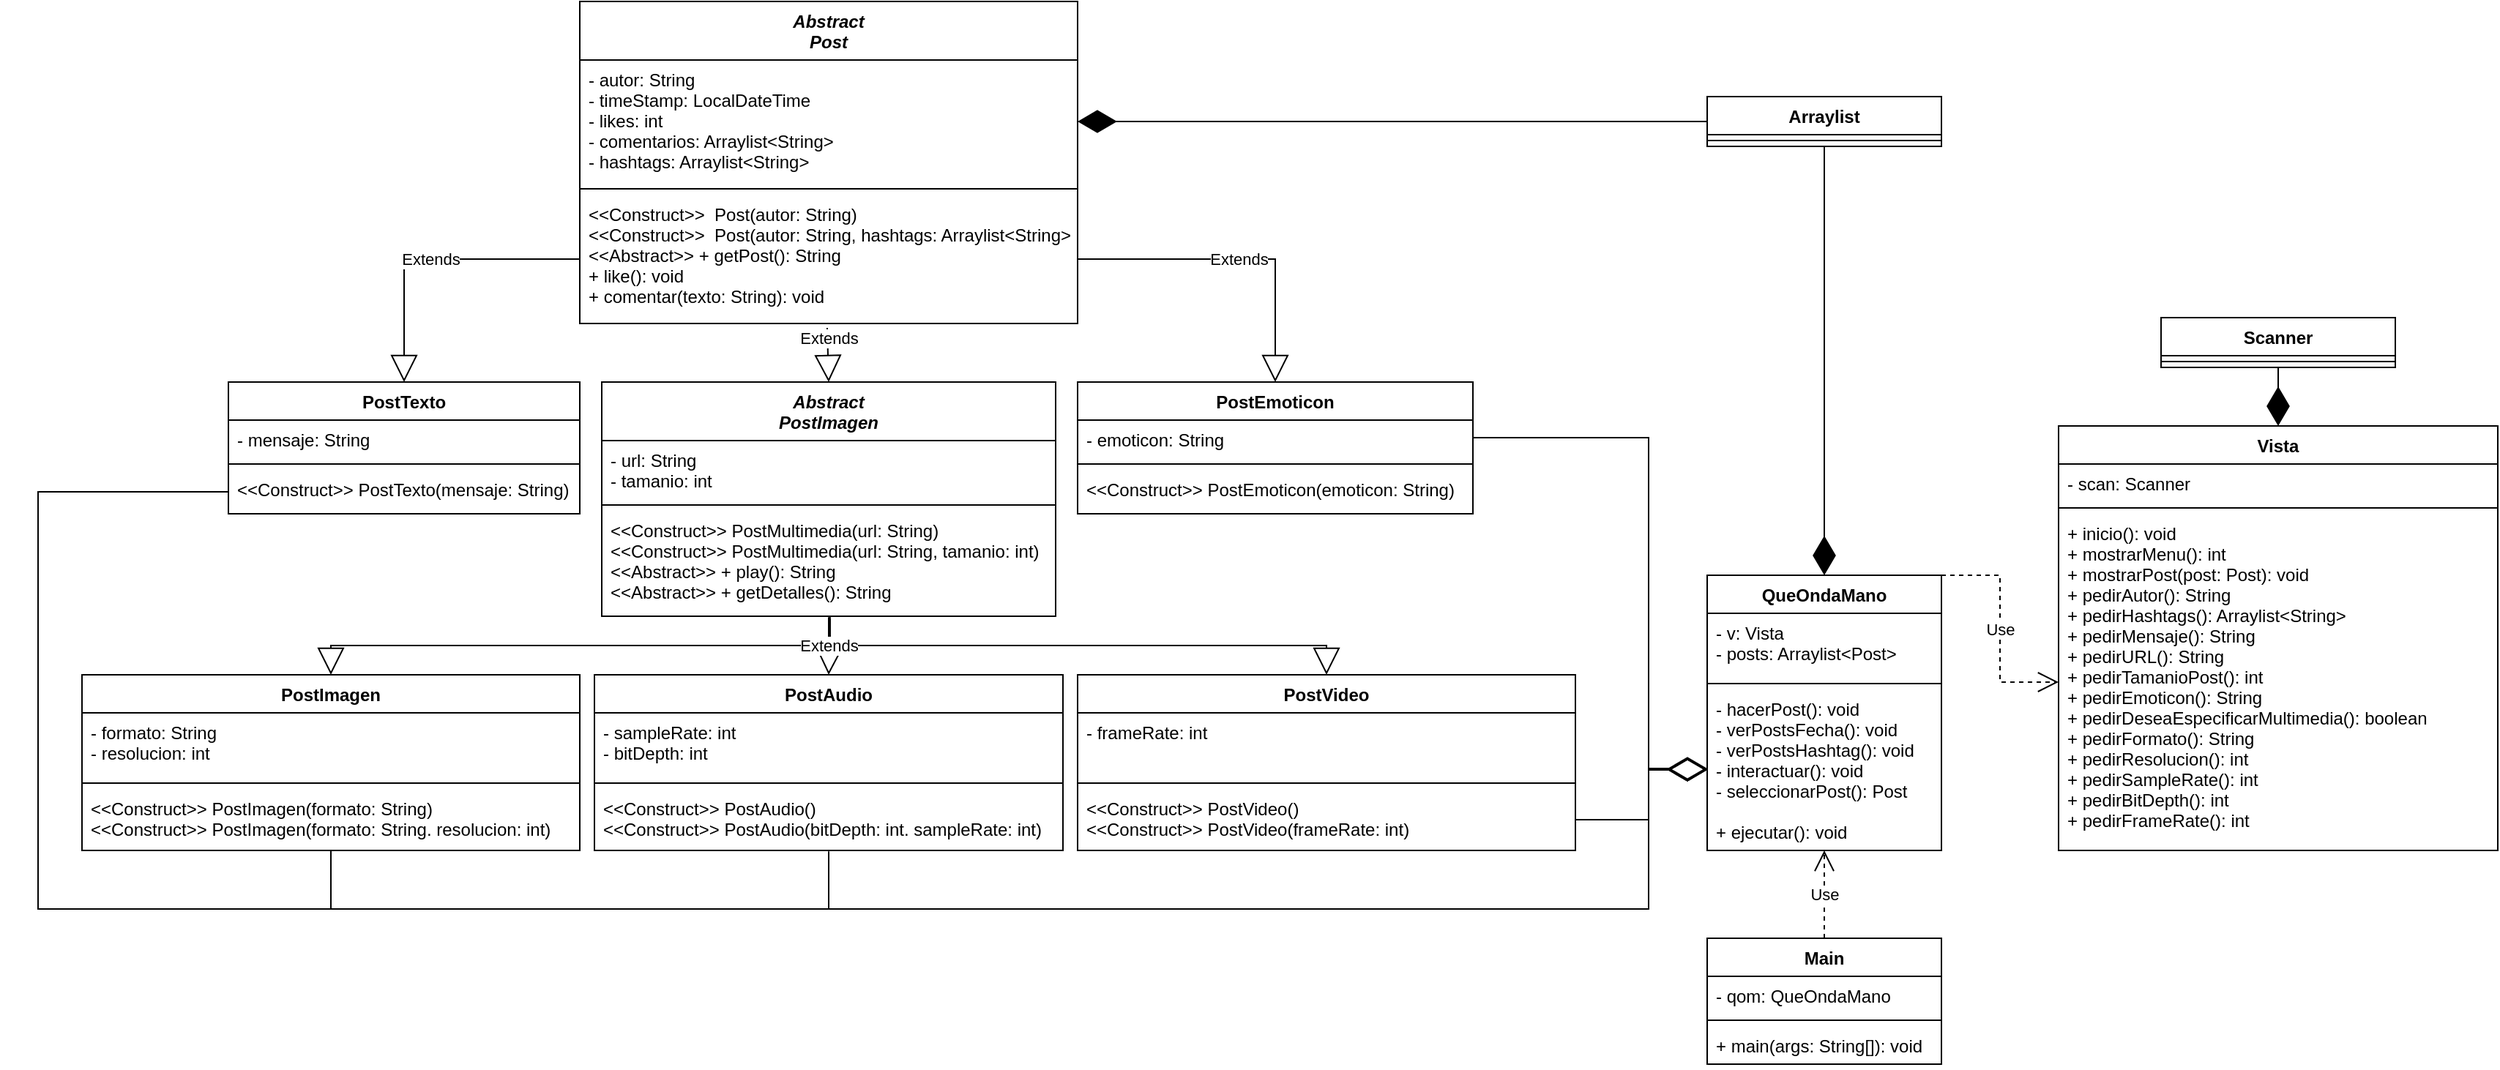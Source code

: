 <mxfile version="15.5.8" type="device"><diagram id="GBlknMQEtHO-7GRD7Pzu" name="Page-1"><mxGraphModel dx="1455" dy="645" grid="1" gridSize="10" guides="1" tooltips="1" connect="1" arrows="1" fold="1" page="1" pageScale="1" pageWidth="850" pageHeight="1100" math="0" shadow="0"><root><mxCell id="0"/><mxCell id="1" parent="0"/><mxCell id="OxN6JfUQxnqRxjWBIrKw-1" value="Vista" style="swimlane;fontStyle=1;align=center;verticalAlign=top;childLayout=stackLayout;horizontal=1;startSize=26;horizontalStack=0;resizeParent=1;resizeParentMax=0;resizeLast=0;collapsible=1;marginBottom=0;" vertex="1" parent="1"><mxGeometry x="1860" y="590" width="300" height="290" as="geometry"/></mxCell><mxCell id="OxN6JfUQxnqRxjWBIrKw-2" value="- scan: Scanner" style="text;strokeColor=none;fillColor=none;align=left;verticalAlign=top;spacingLeft=4;spacingRight=4;overflow=hidden;rotatable=0;points=[[0,0.5],[1,0.5]];portConstraint=eastwest;" vertex="1" parent="OxN6JfUQxnqRxjWBIrKw-1"><mxGeometry y="26" width="300" height="26" as="geometry"/></mxCell><mxCell id="OxN6JfUQxnqRxjWBIrKw-3" value="" style="line;strokeWidth=1;fillColor=none;align=left;verticalAlign=middle;spacingTop=-1;spacingLeft=3;spacingRight=3;rotatable=0;labelPosition=right;points=[];portConstraint=eastwest;" vertex="1" parent="OxN6JfUQxnqRxjWBIrKw-1"><mxGeometry y="52" width="300" height="8" as="geometry"/></mxCell><mxCell id="OxN6JfUQxnqRxjWBIrKw-4" value="+ inicio(): void&#10;+ mostrarMenu(): int&#10;+ mostrarPost(post: Post): void&#10;+ pedirAutor(): String&#10;+ pedirHashtags(): Arraylist&lt;String&gt;&#10;+ pedirMensaje(): String&#10;+ pedirURL(): String&#10;+ pedirTamanioPost(): int&#10;+ pedirEmoticon(): String&#10;+ pedirDeseaEspecificarMultimedia(): boolean&#10;+ pedirFormato(): String&#10;+ pedirResolucion(): int&#10;+ pedirSampleRate(): int&#10;+ pedirBitDepth(): int&#10;+ pedirFrameRate(): int" style="text;strokeColor=none;fillColor=none;align=left;verticalAlign=top;spacingLeft=4;spacingRight=4;overflow=hidden;rotatable=0;points=[[0,0.5],[1,0.5]];portConstraint=eastwest;" vertex="1" parent="OxN6JfUQxnqRxjWBIrKw-1"><mxGeometry y="60" width="300" height="230" as="geometry"/></mxCell><mxCell id="OxN6JfUQxnqRxjWBIrKw-5" value="Abstract&#10;Post" style="swimlane;fontStyle=3;align=center;verticalAlign=top;childLayout=stackLayout;horizontal=1;startSize=40;horizontalStack=0;resizeParent=1;resizeParentMax=0;resizeLast=0;collapsible=1;marginBottom=0;" vertex="1" parent="1"><mxGeometry x="850" y="300" width="340" height="220" as="geometry"/></mxCell><mxCell id="OxN6JfUQxnqRxjWBIrKw-6" value="- autor: String&#10;- timeStamp: LocalDateTime&#10;- likes: int&#10;- comentarios: Arraylist&lt;String&gt;&#10;- hashtags: Arraylist&lt;String&gt;" style="text;strokeColor=none;fillColor=none;align=left;verticalAlign=top;spacingLeft=4;spacingRight=4;overflow=hidden;rotatable=0;points=[[0,0.5],[1,0.5]];portConstraint=eastwest;" vertex="1" parent="OxN6JfUQxnqRxjWBIrKw-5"><mxGeometry y="40" width="340" height="84" as="geometry"/></mxCell><mxCell id="OxN6JfUQxnqRxjWBIrKw-7" value="" style="line;strokeWidth=1;fillColor=none;align=left;verticalAlign=middle;spacingTop=-1;spacingLeft=3;spacingRight=3;rotatable=0;labelPosition=right;points=[];portConstraint=eastwest;" vertex="1" parent="OxN6JfUQxnqRxjWBIrKw-5"><mxGeometry y="124" width="340" height="8" as="geometry"/></mxCell><mxCell id="OxN6JfUQxnqRxjWBIrKw-8" value="&lt;&lt;Construct&gt;&gt;  Post(autor: String)&#10;&lt;&lt;Construct&gt;&gt;  Post(autor: String, hashtags: Arraylist&lt;String&gt;)&#10;&lt;&lt;Abstract&gt;&gt; + getPost(): String&#10;+ like(): void&#10;+ comentar(texto: String): void&#10;" style="text;strokeColor=none;fillColor=none;align=left;verticalAlign=top;spacingLeft=4;spacingRight=4;overflow=hidden;rotatable=0;points=[[0,0.5],[1,0.5]];portConstraint=eastwest;" vertex="1" parent="OxN6JfUQxnqRxjWBIrKw-5"><mxGeometry y="132" width="340" height="88" as="geometry"/></mxCell><mxCell id="OxN6JfUQxnqRxjWBIrKw-9" value="PostTexto" style="swimlane;fontStyle=1;align=center;verticalAlign=top;childLayout=stackLayout;horizontal=1;startSize=26;horizontalStack=0;resizeParent=1;resizeParentMax=0;resizeLast=0;collapsible=1;marginBottom=0;" vertex="1" parent="1"><mxGeometry x="610" y="560" width="240" height="90" as="geometry"/></mxCell><mxCell id="OxN6JfUQxnqRxjWBIrKw-10" value="- mensaje: String" style="text;strokeColor=none;fillColor=none;align=left;verticalAlign=top;spacingLeft=4;spacingRight=4;overflow=hidden;rotatable=0;points=[[0,0.5],[1,0.5]];portConstraint=eastwest;" vertex="1" parent="OxN6JfUQxnqRxjWBIrKw-9"><mxGeometry y="26" width="240" height="26" as="geometry"/></mxCell><mxCell id="OxN6JfUQxnqRxjWBIrKw-11" value="" style="line;strokeWidth=1;fillColor=none;align=left;verticalAlign=middle;spacingTop=-1;spacingLeft=3;spacingRight=3;rotatable=0;labelPosition=right;points=[];portConstraint=eastwest;" vertex="1" parent="OxN6JfUQxnqRxjWBIrKw-9"><mxGeometry y="52" width="240" height="8" as="geometry"/></mxCell><mxCell id="OxN6JfUQxnqRxjWBIrKw-12" value="&lt;&lt;Construct&gt;&gt; PostTexto(mensaje: String)" style="text;strokeColor=none;fillColor=none;align=left;verticalAlign=top;spacingLeft=4;spacingRight=4;overflow=hidden;rotatable=0;points=[[0,0.5],[1,0.5]];portConstraint=eastwest;" vertex="1" parent="OxN6JfUQxnqRxjWBIrKw-9"><mxGeometry y="60" width="240" height="30" as="geometry"/></mxCell><mxCell id="OxN6JfUQxnqRxjWBIrKw-13" value="Abstract&#10;PostImagen" style="swimlane;fontStyle=3;align=center;verticalAlign=top;childLayout=stackLayout;horizontal=1;startSize=40;horizontalStack=0;resizeParent=1;resizeParentMax=0;resizeLast=0;collapsible=1;marginBottom=0;" vertex="1" parent="1"><mxGeometry x="865" y="560" width="310" height="160" as="geometry"/></mxCell><mxCell id="OxN6JfUQxnqRxjWBIrKw-14" value="- url: String&#10;- tamanio: int" style="text;strokeColor=none;fillColor=none;align=left;verticalAlign=top;spacingLeft=4;spacingRight=4;overflow=hidden;rotatable=0;points=[[0,0.5],[1,0.5]];portConstraint=eastwest;" vertex="1" parent="OxN6JfUQxnqRxjWBIrKw-13"><mxGeometry y="40" width="310" height="40" as="geometry"/></mxCell><mxCell id="OxN6JfUQxnqRxjWBIrKw-15" value="" style="line;strokeWidth=1;fillColor=none;align=left;verticalAlign=middle;spacingTop=-1;spacingLeft=3;spacingRight=3;rotatable=0;labelPosition=right;points=[];portConstraint=eastwest;" vertex="1" parent="OxN6JfUQxnqRxjWBIrKw-13"><mxGeometry y="80" width="310" height="8" as="geometry"/></mxCell><mxCell id="OxN6JfUQxnqRxjWBIrKw-16" value="&lt;&lt;Construct&gt;&gt; PostMultimedia(url: String)&#10;&lt;&lt;Construct&gt;&gt; PostMultimedia(url: String, tamanio: int)&#10;&lt;&lt;Abstract&gt;&gt; + play(): String&#10;&lt;&lt;Abstract&gt;&gt; + getDetalles(): String" style="text;strokeColor=none;fillColor=none;align=left;verticalAlign=top;spacingLeft=4;spacingRight=4;overflow=hidden;rotatable=0;points=[[0,0.5],[1,0.5]];portConstraint=eastwest;" vertex="1" parent="OxN6JfUQxnqRxjWBIrKw-13"><mxGeometry y="88" width="310" height="72" as="geometry"/></mxCell><mxCell id="OxN6JfUQxnqRxjWBIrKw-17" value="PostEmoticon" style="swimlane;fontStyle=1;align=center;verticalAlign=top;childLayout=stackLayout;horizontal=1;startSize=26;horizontalStack=0;resizeParent=1;resizeParentMax=0;resizeLast=0;collapsible=1;marginBottom=0;" vertex="1" parent="1"><mxGeometry x="1190" y="560" width="270" height="90" as="geometry"/></mxCell><mxCell id="OxN6JfUQxnqRxjWBIrKw-18" value="- emoticon: String" style="text;strokeColor=none;fillColor=none;align=left;verticalAlign=top;spacingLeft=4;spacingRight=4;overflow=hidden;rotatable=0;points=[[0,0.5],[1,0.5]];portConstraint=eastwest;" vertex="1" parent="OxN6JfUQxnqRxjWBIrKw-17"><mxGeometry y="26" width="270" height="26" as="geometry"/></mxCell><mxCell id="OxN6JfUQxnqRxjWBIrKw-19" value="" style="line;strokeWidth=1;fillColor=none;align=left;verticalAlign=middle;spacingTop=-1;spacingLeft=3;spacingRight=3;rotatable=0;labelPosition=right;points=[];portConstraint=eastwest;" vertex="1" parent="OxN6JfUQxnqRxjWBIrKw-17"><mxGeometry y="52" width="270" height="8" as="geometry"/></mxCell><mxCell id="OxN6JfUQxnqRxjWBIrKw-20" value="&lt;&lt;Construct&gt;&gt; PostEmoticon(emoticon: String)" style="text;strokeColor=none;fillColor=none;align=left;verticalAlign=top;spacingLeft=4;spacingRight=4;overflow=hidden;rotatable=0;points=[[0,0.5],[1,0.5]];portConstraint=eastwest;" vertex="1" parent="OxN6JfUQxnqRxjWBIrKw-17"><mxGeometry y="60" width="270" height="30" as="geometry"/></mxCell><mxCell id="OxN6JfUQxnqRxjWBIrKw-21" value="PostImagen" style="swimlane;fontStyle=1;align=center;verticalAlign=top;childLayout=stackLayout;horizontal=1;startSize=26;horizontalStack=0;resizeParent=1;resizeParentMax=0;resizeLast=0;collapsible=1;marginBottom=0;" vertex="1" parent="1"><mxGeometry x="510" y="760" width="340" height="120" as="geometry"/></mxCell><mxCell id="OxN6JfUQxnqRxjWBIrKw-22" value="- formato: String&#10;- resolucion: int" style="text;strokeColor=none;fillColor=none;align=left;verticalAlign=top;spacingLeft=4;spacingRight=4;overflow=hidden;rotatable=0;points=[[0,0.5],[1,0.5]];portConstraint=eastwest;" vertex="1" parent="OxN6JfUQxnqRxjWBIrKw-21"><mxGeometry y="26" width="340" height="44" as="geometry"/></mxCell><mxCell id="OxN6JfUQxnqRxjWBIrKw-23" value="" style="line;strokeWidth=1;fillColor=none;align=left;verticalAlign=middle;spacingTop=-1;spacingLeft=3;spacingRight=3;rotatable=0;labelPosition=right;points=[];portConstraint=eastwest;" vertex="1" parent="OxN6JfUQxnqRxjWBIrKw-21"><mxGeometry y="70" width="340" height="8" as="geometry"/></mxCell><mxCell id="OxN6JfUQxnqRxjWBIrKw-24" value="&lt;&lt;Construct&gt;&gt; PostImagen(formato: String)&#10;&lt;&lt;Construct&gt;&gt; PostImagen(formato: String. resolucion: int)" style="text;strokeColor=none;fillColor=none;align=left;verticalAlign=top;spacingLeft=4;spacingRight=4;overflow=hidden;rotatable=0;points=[[0,0.5],[1,0.5]];portConstraint=eastwest;" vertex="1" parent="OxN6JfUQxnqRxjWBIrKw-21"><mxGeometry y="78" width="340" height="42" as="geometry"/></mxCell><mxCell id="OxN6JfUQxnqRxjWBIrKw-25" value="PostAudio" style="swimlane;fontStyle=1;align=center;verticalAlign=top;childLayout=stackLayout;horizontal=1;startSize=26;horizontalStack=0;resizeParent=1;resizeParentMax=0;resizeLast=0;collapsible=1;marginBottom=0;" vertex="1" parent="1"><mxGeometry x="860" y="760" width="320" height="120" as="geometry"/></mxCell><mxCell id="OxN6JfUQxnqRxjWBIrKw-26" value="- sampleRate: int&#10;- bitDepth: int" style="text;strokeColor=none;fillColor=none;align=left;verticalAlign=top;spacingLeft=4;spacingRight=4;overflow=hidden;rotatable=0;points=[[0,0.5],[1,0.5]];portConstraint=eastwest;" vertex="1" parent="OxN6JfUQxnqRxjWBIrKw-25"><mxGeometry y="26" width="320" height="44" as="geometry"/></mxCell><mxCell id="OxN6JfUQxnqRxjWBIrKw-27" value="" style="line;strokeWidth=1;fillColor=none;align=left;verticalAlign=middle;spacingTop=-1;spacingLeft=3;spacingRight=3;rotatable=0;labelPosition=right;points=[];portConstraint=eastwest;" vertex="1" parent="OxN6JfUQxnqRxjWBIrKw-25"><mxGeometry y="70" width="320" height="8" as="geometry"/></mxCell><mxCell id="OxN6JfUQxnqRxjWBIrKw-28" value="&lt;&lt;Construct&gt;&gt; PostAudio()&#10;&lt;&lt;Construct&gt;&gt; PostAudio(bitDepth: int. sampleRate: int)" style="text;strokeColor=none;fillColor=none;align=left;verticalAlign=top;spacingLeft=4;spacingRight=4;overflow=hidden;rotatable=0;points=[[0,0.5],[1,0.5]];portConstraint=eastwest;" vertex="1" parent="OxN6JfUQxnqRxjWBIrKw-25"><mxGeometry y="78" width="320" height="42" as="geometry"/></mxCell><mxCell id="OxN6JfUQxnqRxjWBIrKw-33" value="PostVideo" style="swimlane;fontStyle=1;align=center;verticalAlign=top;childLayout=stackLayout;horizontal=1;startSize=26;horizontalStack=0;resizeParent=1;resizeParentMax=0;resizeLast=0;collapsible=1;marginBottom=0;" vertex="1" parent="1"><mxGeometry x="1190" y="760" width="340" height="120" as="geometry"/></mxCell><mxCell id="OxN6JfUQxnqRxjWBIrKw-34" value="- frameRate: int" style="text;strokeColor=none;fillColor=none;align=left;verticalAlign=top;spacingLeft=4;spacingRight=4;overflow=hidden;rotatable=0;points=[[0,0.5],[1,0.5]];portConstraint=eastwest;" vertex="1" parent="OxN6JfUQxnqRxjWBIrKw-33"><mxGeometry y="26" width="340" height="44" as="geometry"/></mxCell><mxCell id="OxN6JfUQxnqRxjWBIrKw-35" value="" style="line;strokeWidth=1;fillColor=none;align=left;verticalAlign=middle;spacingTop=-1;spacingLeft=3;spacingRight=3;rotatable=0;labelPosition=right;points=[];portConstraint=eastwest;" vertex="1" parent="OxN6JfUQxnqRxjWBIrKw-33"><mxGeometry y="70" width="340" height="8" as="geometry"/></mxCell><mxCell id="OxN6JfUQxnqRxjWBIrKw-36" value="&lt;&lt;Construct&gt;&gt; PostVideo()&#10;&lt;&lt;Construct&gt;&gt; PostVideo(frameRate: int)&#10;" style="text;strokeColor=none;fillColor=none;align=left;verticalAlign=top;spacingLeft=4;spacingRight=4;overflow=hidden;rotatable=0;points=[[0,0.5],[1,0.5]];portConstraint=eastwest;" vertex="1" parent="OxN6JfUQxnqRxjWBIrKw-33"><mxGeometry y="78" width="340" height="42" as="geometry"/></mxCell><mxCell id="OxN6JfUQxnqRxjWBIrKw-37" value="QueOndaMano" style="swimlane;fontStyle=1;align=center;verticalAlign=top;childLayout=stackLayout;horizontal=1;startSize=26;horizontalStack=0;resizeParent=1;resizeParentMax=0;resizeLast=0;collapsible=1;marginBottom=0;" vertex="1" parent="1"><mxGeometry x="1620" y="692" width="160" height="188" as="geometry"/></mxCell><mxCell id="OxN6JfUQxnqRxjWBIrKw-38" value="- v: Vista&#10;- posts: Arraylist&lt;Post&gt;" style="text;strokeColor=none;fillColor=none;align=left;verticalAlign=top;spacingLeft=4;spacingRight=4;overflow=hidden;rotatable=0;points=[[0,0.5],[1,0.5]];portConstraint=eastwest;" vertex="1" parent="OxN6JfUQxnqRxjWBIrKw-37"><mxGeometry y="26" width="160" height="44" as="geometry"/></mxCell><mxCell id="OxN6JfUQxnqRxjWBIrKw-39" value="" style="line;strokeWidth=1;fillColor=none;align=left;verticalAlign=middle;spacingTop=-1;spacingLeft=3;spacingRight=3;rotatable=0;labelPosition=right;points=[];portConstraint=eastwest;" vertex="1" parent="OxN6JfUQxnqRxjWBIrKw-37"><mxGeometry y="70" width="160" height="8" as="geometry"/></mxCell><mxCell id="OxN6JfUQxnqRxjWBIrKw-40" value="- hacerPost(): void&#10;- verPostsFecha(): void&#10;- verPostsHashtag(): void&#10;- interactuar(): void&#10;- seleccionarPost(): Post&#10;&#10;+ ejecutar(): void" style="text;strokeColor=none;fillColor=none;align=left;verticalAlign=top;spacingLeft=4;spacingRight=4;overflow=hidden;rotatable=0;points=[[0,0.5],[1,0.5]];portConstraint=eastwest;" vertex="1" parent="OxN6JfUQxnqRxjWBIrKw-37"><mxGeometry y="78" width="160" height="110" as="geometry"/></mxCell><mxCell id="OxN6JfUQxnqRxjWBIrKw-41" value="Main" style="swimlane;fontStyle=1;align=center;verticalAlign=top;childLayout=stackLayout;horizontal=1;startSize=26;horizontalStack=0;resizeParent=1;resizeParentMax=0;resizeLast=0;collapsible=1;marginBottom=0;" vertex="1" parent="1"><mxGeometry x="1620" y="940" width="160" height="86" as="geometry"/></mxCell><mxCell id="OxN6JfUQxnqRxjWBIrKw-42" value="- qom: QueOndaMano" style="text;strokeColor=none;fillColor=none;align=left;verticalAlign=top;spacingLeft=4;spacingRight=4;overflow=hidden;rotatable=0;points=[[0,0.5],[1,0.5]];portConstraint=eastwest;" vertex="1" parent="OxN6JfUQxnqRxjWBIrKw-41"><mxGeometry y="26" width="160" height="26" as="geometry"/></mxCell><mxCell id="OxN6JfUQxnqRxjWBIrKw-43" value="" style="line;strokeWidth=1;fillColor=none;align=left;verticalAlign=middle;spacingTop=-1;spacingLeft=3;spacingRight=3;rotatable=0;labelPosition=right;points=[];portConstraint=eastwest;" vertex="1" parent="OxN6JfUQxnqRxjWBIrKw-41"><mxGeometry y="52" width="160" height="8" as="geometry"/></mxCell><mxCell id="OxN6JfUQxnqRxjWBIrKw-44" value="+ main(args: String[]): void" style="text;strokeColor=none;fillColor=none;align=left;verticalAlign=top;spacingLeft=4;spacingRight=4;overflow=hidden;rotatable=0;points=[[0,0.5],[1,0.5]];portConstraint=eastwest;" vertex="1" parent="OxN6JfUQxnqRxjWBIrKw-41"><mxGeometry y="60" width="160" height="26" as="geometry"/></mxCell><mxCell id="OxN6JfUQxnqRxjWBIrKw-45" value="Scanner" style="swimlane;fontStyle=1;align=center;verticalAlign=top;childLayout=stackLayout;horizontal=1;startSize=26;horizontalStack=0;resizeParent=1;resizeParentMax=0;resizeLast=0;collapsible=1;marginBottom=0;" vertex="1" parent="1"><mxGeometry x="1930" y="516" width="160" height="34" as="geometry"/></mxCell><mxCell id="OxN6JfUQxnqRxjWBIrKw-47" value="" style="line;strokeWidth=1;fillColor=none;align=left;verticalAlign=middle;spacingTop=-1;spacingLeft=3;spacingRight=3;rotatable=0;labelPosition=right;points=[];portConstraint=eastwest;" vertex="1" parent="OxN6JfUQxnqRxjWBIrKw-45"><mxGeometry y="26" width="160" height="8" as="geometry"/></mxCell><mxCell id="OxN6JfUQxnqRxjWBIrKw-49" value="Arraylist" style="swimlane;fontStyle=1;align=center;verticalAlign=top;childLayout=stackLayout;horizontal=1;startSize=26;horizontalStack=0;resizeParent=1;resizeParentMax=0;resizeLast=0;collapsible=1;marginBottom=0;" vertex="1" parent="1"><mxGeometry x="1620" y="365" width="160" height="34" as="geometry"/></mxCell><mxCell id="OxN6JfUQxnqRxjWBIrKw-50" value="" style="line;strokeWidth=1;fillColor=none;align=left;verticalAlign=middle;spacingTop=-1;spacingLeft=3;spacingRight=3;rotatable=0;labelPosition=right;points=[];portConstraint=eastwest;" vertex="1" parent="OxN6JfUQxnqRxjWBIrKw-49"><mxGeometry y="26" width="160" height="8" as="geometry"/></mxCell><mxCell id="OxN6JfUQxnqRxjWBIrKw-52" value="Extends" style="endArrow=block;endSize=16;endFill=0;html=1;rounded=0;exitX=1;exitY=0.5;exitDx=0;exitDy=0;entryX=0.5;entryY=0;entryDx=0;entryDy=0;" edge="1" parent="1" source="OxN6JfUQxnqRxjWBIrKw-8" target="OxN6JfUQxnqRxjWBIrKw-17"><mxGeometry width="160" relative="1" as="geometry"><mxPoint x="1270" y="330" as="sourcePoint"/><mxPoint x="1430" y="330" as="targetPoint"/><Array as="points"><mxPoint x="1325" y="476"/></Array></mxGeometry></mxCell><mxCell id="OxN6JfUQxnqRxjWBIrKw-53" value="Extends" style="endArrow=block;endSize=16;endFill=0;html=1;rounded=0;exitX=0;exitY=0.5;exitDx=0;exitDy=0;entryX=0.5;entryY=0;entryDx=0;entryDy=0;" edge="1" parent="1" source="OxN6JfUQxnqRxjWBIrKw-8" target="OxN6JfUQxnqRxjWBIrKw-9"><mxGeometry width="160" relative="1" as="geometry"><mxPoint x="620" y="420" as="sourcePoint"/><mxPoint x="780" y="420" as="targetPoint"/><Array as="points"><mxPoint x="730" y="476"/></Array></mxGeometry></mxCell><mxCell id="OxN6JfUQxnqRxjWBIrKw-54" value="Extends" style="endArrow=block;endSize=16;endFill=0;html=1;rounded=0;exitX=0.497;exitY=1.034;exitDx=0;exitDy=0;exitPerimeter=0;entryX=0.5;entryY=0;entryDx=0;entryDy=0;" edge="1" parent="1" source="OxN6JfUQxnqRxjWBIrKw-8" target="OxN6JfUQxnqRxjWBIrKw-13"><mxGeometry x="-0.62" y="1" width="160" relative="1" as="geometry"><mxPoint x="1250" y="710" as="sourcePoint"/><mxPoint x="1410" y="710" as="targetPoint"/><mxPoint as="offset"/></mxGeometry></mxCell><mxCell id="OxN6JfUQxnqRxjWBIrKw-56" value="" style="endArrow=block;endSize=16;endFill=0;html=1;rounded=0;exitX=0.503;exitY=1.022;exitDx=0;exitDy=0;exitPerimeter=0;entryX=0.5;entryY=0;entryDx=0;entryDy=0;" edge="1" parent="1" source="OxN6JfUQxnqRxjWBIrKw-16" target="OxN6JfUQxnqRxjWBIrKw-33"><mxGeometry x="0.205" y="10" width="160" relative="1" as="geometry"><mxPoint x="1220" y="700" as="sourcePoint"/><mxPoint x="1380" y="700" as="targetPoint"/><Array as="points"><mxPoint x="1021" y="740"/><mxPoint x="1360" y="740"/></Array><mxPoint as="offset"/></mxGeometry></mxCell><mxCell id="OxN6JfUQxnqRxjWBIrKw-57" value="" style="endArrow=block;endSize=16;endFill=0;html=1;rounded=0;exitX=0.5;exitY=1.009;exitDx=0;exitDy=0;exitPerimeter=0;entryX=0.5;entryY=0;entryDx=0;entryDy=0;" edge="1" parent="1" source="OxN6JfUQxnqRxjWBIrKw-16" target="OxN6JfUQxnqRxjWBIrKw-21"><mxGeometry x="0.262" y="-30" width="160" relative="1" as="geometry"><mxPoint x="870" y="930" as="sourcePoint"/><mxPoint x="1030" y="930" as="targetPoint"/><Array as="points"><mxPoint x="1020" y="740"/><mxPoint x="680" y="740"/></Array><mxPoint x="-1" as="offset"/></mxGeometry></mxCell><mxCell id="OxN6JfUQxnqRxjWBIrKw-58" value="Extends" style="endArrow=block;endSize=16;endFill=0;html=1;rounded=0;exitX=0.503;exitY=0.996;exitDx=0;exitDy=0;exitPerimeter=0;entryX=0.5;entryY=0;entryDx=0;entryDy=0;" edge="1" parent="1" source="OxN6JfUQxnqRxjWBIrKw-16" target="OxN6JfUQxnqRxjWBIrKw-25"><mxGeometry width="160" relative="1" as="geometry"><mxPoint x="970" y="900" as="sourcePoint"/><mxPoint x="1130" y="900" as="targetPoint"/></mxGeometry></mxCell><mxCell id="OxN6JfUQxnqRxjWBIrKw-61" value="" style="endArrow=diamondThin;endFill=1;endSize=24;html=1;rounded=0;exitX=0.5;exitY=1;exitDx=0;exitDy=0;entryX=0.5;entryY=0;entryDx=0;entryDy=0;" edge="1" parent="1" source="OxN6JfUQxnqRxjWBIrKw-45" target="OxN6JfUQxnqRxjWBIrKw-1"><mxGeometry width="160" relative="1" as="geometry"><mxPoint x="2030" y="560" as="sourcePoint"/><mxPoint x="2190" y="560" as="targetPoint"/></mxGeometry></mxCell><mxCell id="OxN6JfUQxnqRxjWBIrKw-62" value="Use" style="endArrow=open;endSize=12;dashed=1;html=1;rounded=0;exitX=1;exitY=0;exitDx=0;exitDy=0;entryX=0;entryY=0.5;entryDx=0;entryDy=0;" edge="1" parent="1" source="OxN6JfUQxnqRxjWBIrKw-37" target="OxN6JfUQxnqRxjWBIrKw-4"><mxGeometry width="160" relative="1" as="geometry"><mxPoint x="1830" y="910" as="sourcePoint"/><mxPoint x="1990" y="910" as="targetPoint"/><Array as="points"><mxPoint x="1820" y="692"/><mxPoint x="1820" y="765"/></Array></mxGeometry></mxCell><mxCell id="OxN6JfUQxnqRxjWBIrKw-63" value="Use" style="endArrow=open;endSize=12;dashed=1;html=1;rounded=0;exitX=0.5;exitY=0;exitDx=0;exitDy=0;entryX=0.5;entryY=1;entryDx=0;entryDy=0;entryPerimeter=0;" edge="1" parent="1" source="OxN6JfUQxnqRxjWBIrKw-41" target="OxN6JfUQxnqRxjWBIrKw-40"><mxGeometry width="160" relative="1" as="geometry"><mxPoint x="1530" y="980" as="sourcePoint"/><mxPoint x="1690" y="980" as="targetPoint"/></mxGeometry></mxCell><mxCell id="OxN6JfUQxnqRxjWBIrKw-64" value="" style="endArrow=diamondThin;endFill=0;endSize=24;html=1;rounded=0;exitX=1;exitY=0.5;exitDx=0;exitDy=0;entryX=0;entryY=0.5;entryDx=0;entryDy=0;" edge="1" parent="1"><mxGeometry width="160" relative="1" as="geometry"><mxPoint x="1460" y="598.0" as="sourcePoint"/><mxPoint x="1620" y="824" as="targetPoint"/><Array as="points"><mxPoint x="1580" y="598"/><mxPoint x="1580" y="824"/></Array></mxGeometry></mxCell><mxCell id="OxN6JfUQxnqRxjWBIrKw-65" value="" style="endArrow=diamondThin;endFill=0;endSize=24;html=1;rounded=0;exitX=1;exitY=0.5;exitDx=0;exitDy=0;entryX=0;entryY=0.5;entryDx=0;entryDy=0;" edge="1" parent="1" source="OxN6JfUQxnqRxjWBIrKw-36" target="OxN6JfUQxnqRxjWBIrKw-40"><mxGeometry width="160" relative="1" as="geometry"><mxPoint x="1330" y="980" as="sourcePoint"/><mxPoint x="1490" y="980" as="targetPoint"/><Array as="points"><mxPoint x="1580" y="859"/><mxPoint x="1580" y="825"/></Array></mxGeometry></mxCell><mxCell id="OxN6JfUQxnqRxjWBIrKw-66" value="" style="endArrow=diamondThin;endFill=0;endSize=24;html=1;rounded=0;exitX=0.5;exitY=1.015;exitDx=0;exitDy=0;exitPerimeter=0;entryX=0;entryY=0.5;entryDx=0;entryDy=0;" edge="1" parent="1" source="OxN6JfUQxnqRxjWBIrKw-28" target="OxN6JfUQxnqRxjWBIrKw-40"><mxGeometry width="160" relative="1" as="geometry"><mxPoint x="1020" y="970" as="sourcePoint"/><mxPoint x="1180" y="970" as="targetPoint"/><Array as="points"><mxPoint x="1020" y="920"/><mxPoint x="1580" y="920"/><mxPoint x="1580" y="825"/></Array></mxGeometry></mxCell><mxCell id="OxN6JfUQxnqRxjWBIrKw-67" value="" style="endArrow=diamondThin;endFill=0;endSize=24;html=1;rounded=0;exitX=0.5;exitY=1;exitDx=0;exitDy=0;exitPerimeter=0;entryX=0;entryY=0.5;entryDx=0;entryDy=0;" edge="1" parent="1" source="OxN6JfUQxnqRxjWBIrKw-24" target="OxN6JfUQxnqRxjWBIrKw-40"><mxGeometry width="160" relative="1" as="geometry"><mxPoint x="870" y="980" as="sourcePoint"/><mxPoint x="1030" y="980" as="targetPoint"/><Array as="points"><mxPoint x="680" y="920"/><mxPoint x="1580" y="920"/><mxPoint x="1580" y="825"/></Array></mxGeometry></mxCell><mxCell id="OxN6JfUQxnqRxjWBIrKw-68" value="" style="endArrow=diamondThin;endFill=0;endSize=24;html=1;rounded=0;exitX=0;exitY=0.5;exitDx=0;exitDy=0;entryX=0;entryY=0.5;entryDx=0;entryDy=0;" edge="1" parent="1" source="OxN6JfUQxnqRxjWBIrKw-12" target="OxN6JfUQxnqRxjWBIrKw-40"><mxGeometry width="160" relative="1" as="geometry"><mxPoint x="580" y="950" as="sourcePoint"/><mxPoint x="740" y="950" as="targetPoint"/><Array as="points"><mxPoint x="480" y="635"/><mxPoint x="480" y="920"/><mxPoint x="1580" y="920"/><mxPoint x="1580" y="825"/></Array></mxGeometry></mxCell><mxCell id="OxN6JfUQxnqRxjWBIrKw-69" value="" style="endArrow=diamondThin;endFill=1;endSize=24;html=1;rounded=0;exitX=0;exitY=0.5;exitDx=0;exitDy=0;entryX=1;entryY=0.5;entryDx=0;entryDy=0;" edge="1" parent="1" source="OxN6JfUQxnqRxjWBIrKw-49" target="OxN6JfUQxnqRxjWBIrKw-6"><mxGeometry width="160" relative="1" as="geometry"><mxPoint x="1320" y="400" as="sourcePoint"/><mxPoint x="1480" y="400" as="targetPoint"/></mxGeometry></mxCell><mxCell id="OxN6JfUQxnqRxjWBIrKw-70" value="" style="endArrow=diamondThin;endFill=1;endSize=24;html=1;rounded=0;exitX=0.5;exitY=1;exitDx=0;exitDy=0;entryX=0.5;entryY=0;entryDx=0;entryDy=0;" edge="1" parent="1" source="OxN6JfUQxnqRxjWBIrKw-49" target="OxN6JfUQxnqRxjWBIrKw-37"><mxGeometry width="160" relative="1" as="geometry"><mxPoint x="1710" y="490" as="sourcePoint"/><mxPoint x="1870" y="490" as="targetPoint"/></mxGeometry></mxCell></root></mxGraphModel></diagram></mxfile>